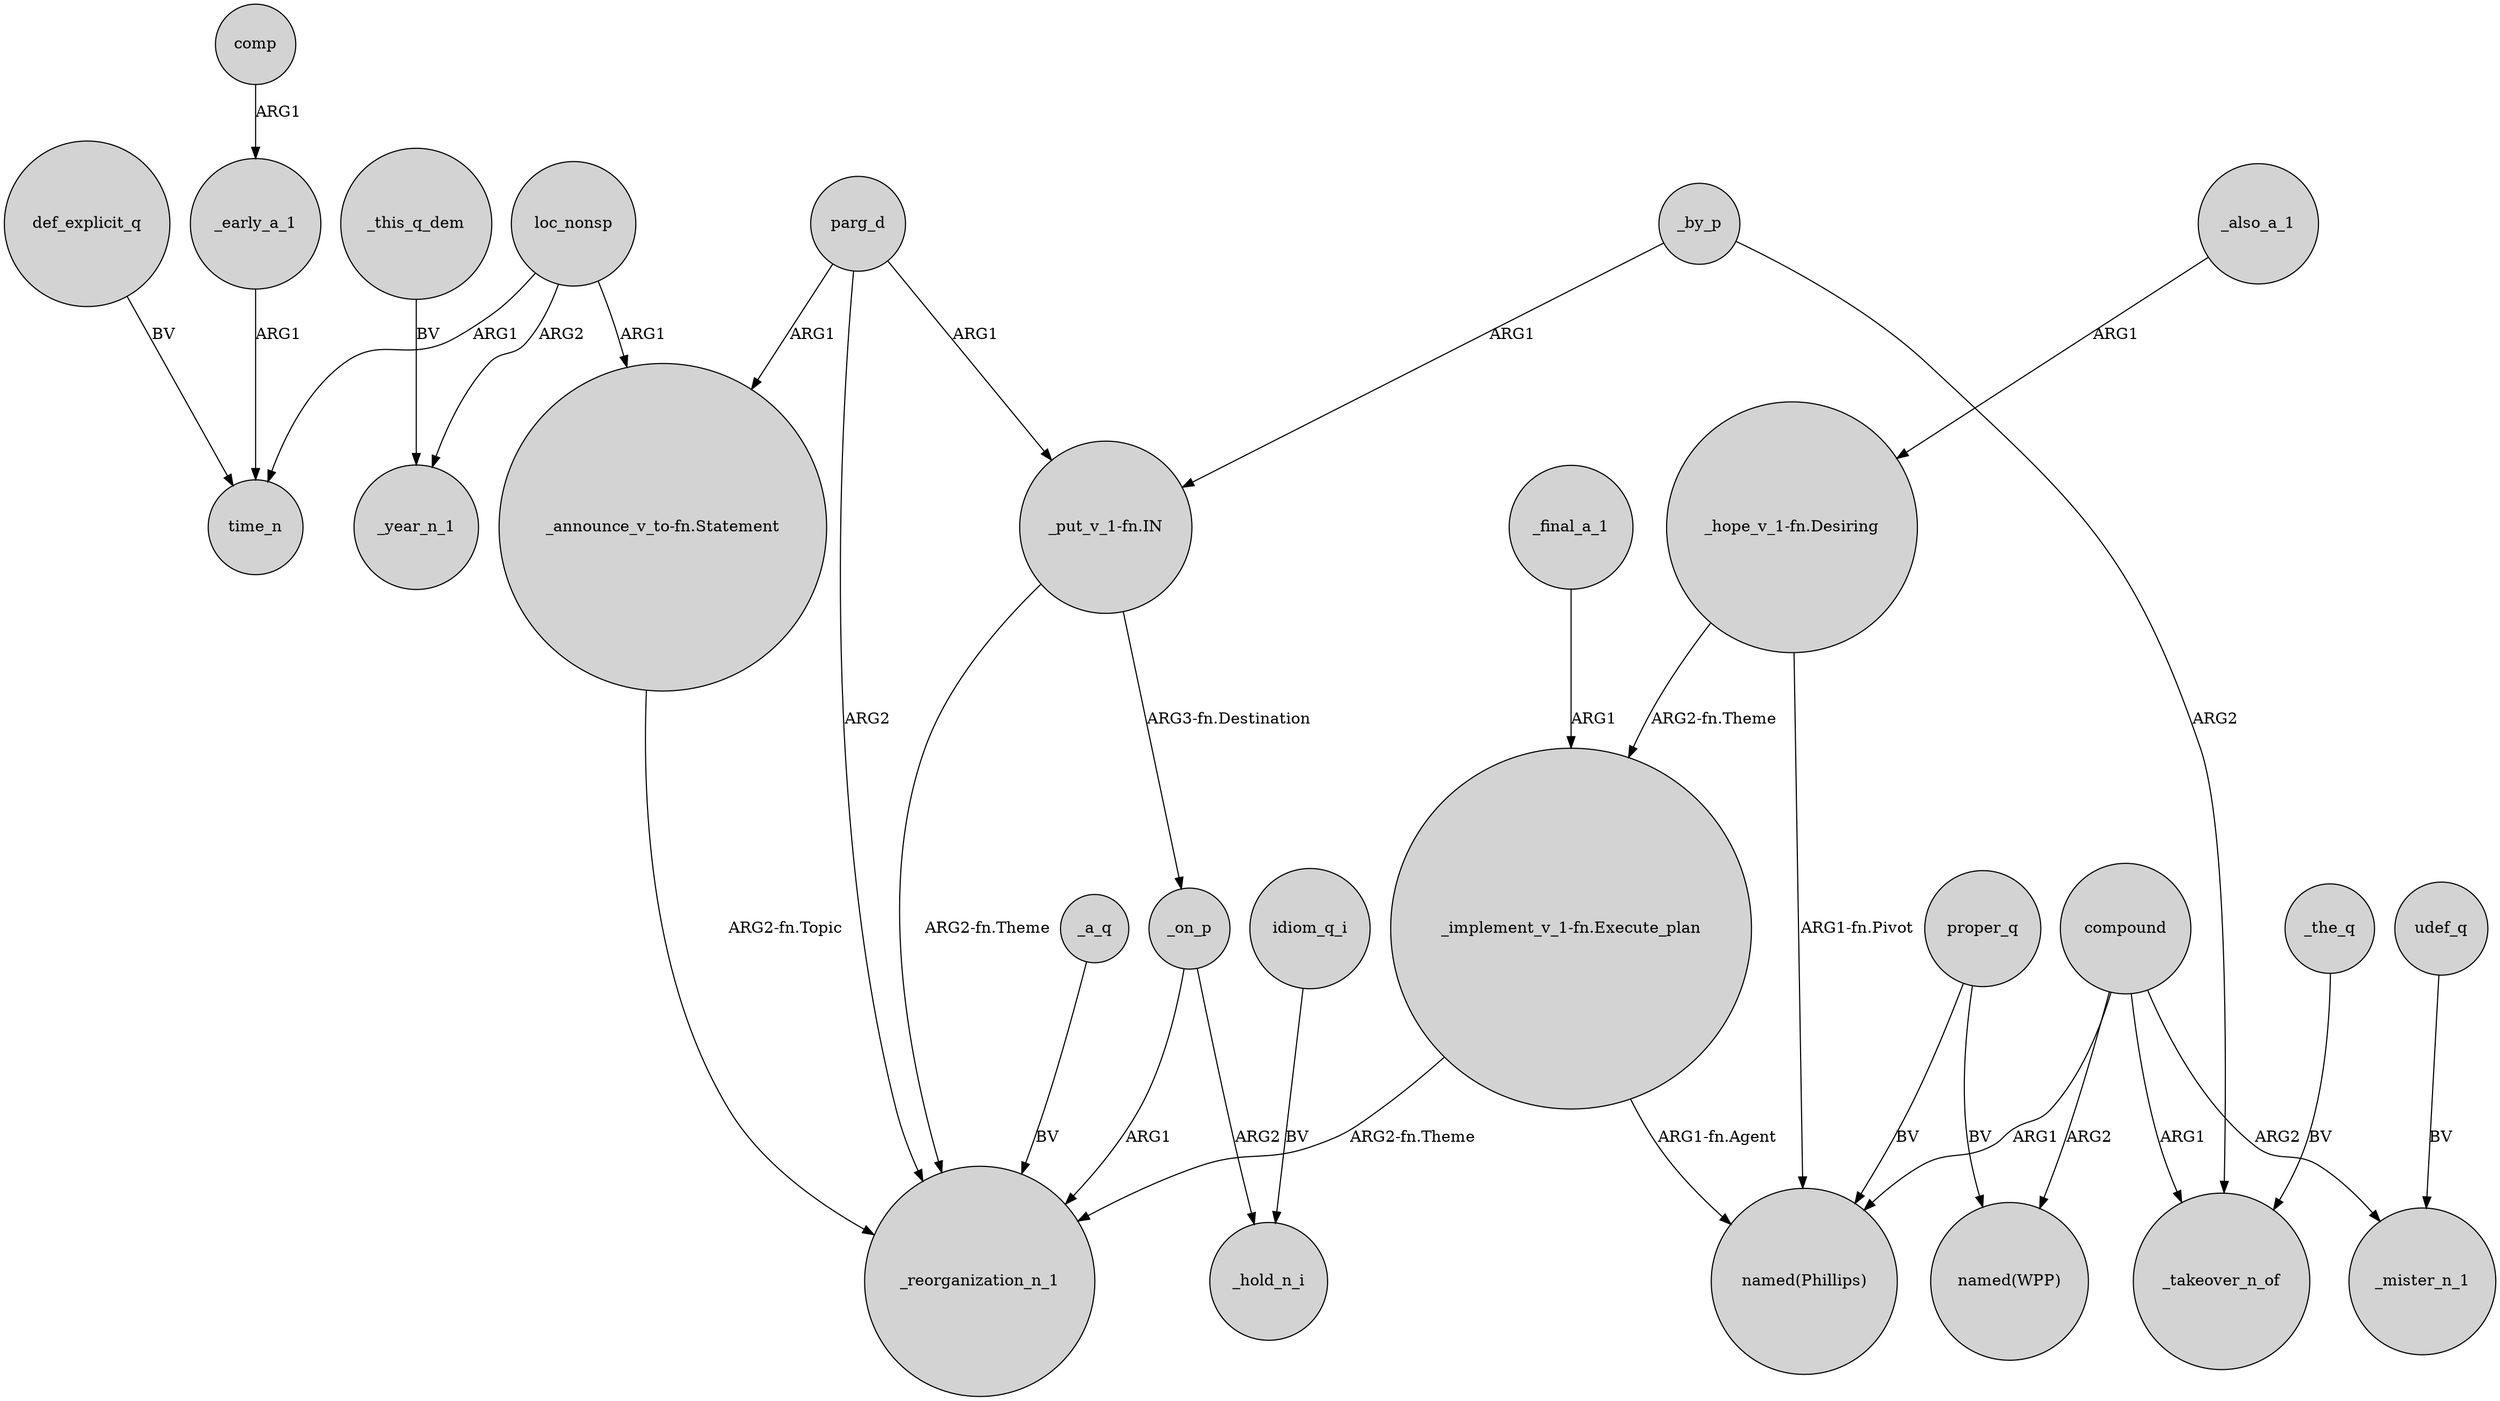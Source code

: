 digraph {
	node [shape=circle style=filled]
	parg_d -> "_put_v_1-fn.IN" [label=ARG1]
	def_explicit_q -> time_n [label=BV]
	"_announce_v_to-fn.Statement" -> _reorganization_n_1 [label="ARG2-fn.Topic"]
	"_implement_v_1-fn.Execute_plan" -> _reorganization_n_1 [label="ARG2-fn.Theme"]
	"_hope_v_1-fn.Desiring" -> "named(Phillips)" [label="ARG1-fn.Pivot"]
	compound -> _mister_n_1 [label=ARG2]
	_also_a_1 -> "_hope_v_1-fn.Desiring" [label=ARG1]
	"_put_v_1-fn.IN" -> _reorganization_n_1 [label="ARG2-fn.Theme"]
	udef_q -> _mister_n_1 [label=BV]
	"_put_v_1-fn.IN" -> _on_p [label="ARG3-fn.Destination"]
	compound -> "named(WPP)" [label=ARG2]
	_final_a_1 -> "_implement_v_1-fn.Execute_plan" [label=ARG1]
	_on_p -> _hold_n_i [label=ARG2]
	loc_nonsp -> time_n [label=ARG1]
	compound -> "named(Phillips)" [label=ARG1]
	parg_d -> _reorganization_n_1 [label=ARG2]
	loc_nonsp -> "_announce_v_to-fn.Statement" [label=ARG1]
	compound -> _takeover_n_of [label=ARG1]
	parg_d -> "_announce_v_to-fn.Statement" [label=ARG1]
	_a_q -> _reorganization_n_1 [label=BV]
	"_implement_v_1-fn.Execute_plan" -> "named(Phillips)" [label="ARG1-fn.Agent"]
	loc_nonsp -> _year_n_1 [label=ARG2]
	_on_p -> _reorganization_n_1 [label=ARG1]
	idiom_q_i -> _hold_n_i [label=BV]
	_by_p -> "_put_v_1-fn.IN" [label=ARG1]
	_early_a_1 -> time_n [label=ARG1]
	"_hope_v_1-fn.Desiring" -> "_implement_v_1-fn.Execute_plan" [label="ARG2-fn.Theme"]
	proper_q -> "named(WPP)" [label=BV]
	_by_p -> _takeover_n_of [label=ARG2]
	proper_q -> "named(Phillips)" [label=BV]
	comp -> _early_a_1 [label=ARG1]
	_the_q -> _takeover_n_of [label=BV]
	_this_q_dem -> _year_n_1 [label=BV]
}
